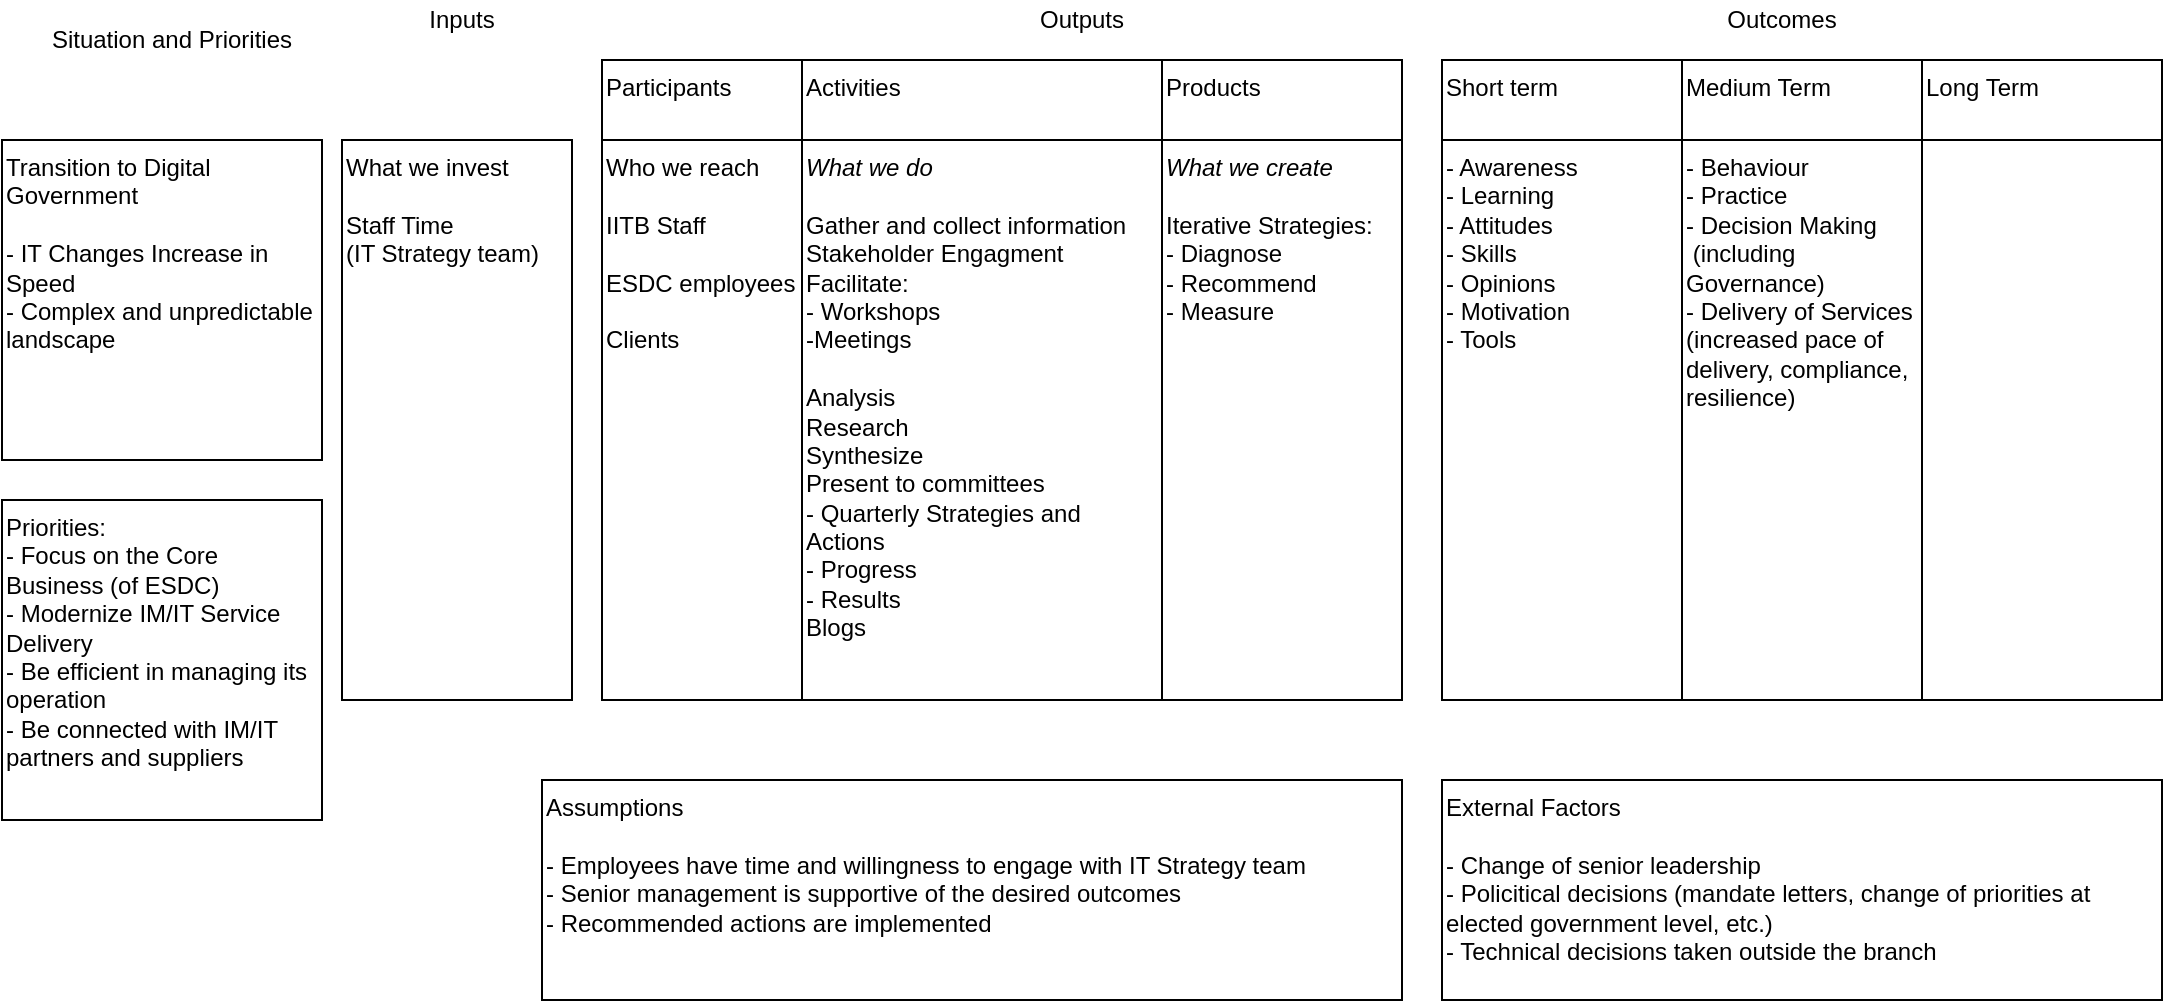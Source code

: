 <mxfile version="12.5.5" type="device"><diagram id="EQ4szpFrOxJotE3Y7JPc" name="Page-1"><mxGraphModel dx="1168" dy="725" grid="1" gridSize="10" guides="1" tooltips="1" connect="1" arrows="1" fold="1" page="1" pageScale="1" pageWidth="1100" pageHeight="850" math="0" shadow="0"><root><mxCell id="0"/><mxCell id="1" parent="0"/><mxCell id="oJLUnLORsRWkfMQ2rEZL-1" value="Situation and Priorities" style="text;html=1;strokeColor=none;fillColor=none;align=center;verticalAlign=middle;whiteSpace=wrap;rounded=0;" parent="1" vertex="1"><mxGeometry x="20" y="50" width="150" height="20" as="geometry"/></mxCell><mxCell id="oJLUnLORsRWkfMQ2rEZL-2" value="&lt;div&gt;Transition to Digital Government&lt;/div&gt;&lt;div&gt;&lt;br&gt;&lt;/div&gt;&lt;div&gt;- IT Changes Increase in Speed&lt;/div&gt;&lt;div&gt;- Complex and unpredictable landscape&lt;/div&gt;" style="whiteSpace=wrap;html=1;aspect=fixed;align=left;verticalAlign=top;" parent="1" vertex="1"><mxGeometry x="10" y="110" width="160" height="160" as="geometry"/></mxCell><mxCell id="oJLUnLORsRWkfMQ2rEZL-3" value="Inputs" style="text;html=1;strokeColor=none;fillColor=none;align=center;verticalAlign=middle;whiteSpace=wrap;rounded=0;" parent="1" vertex="1"><mxGeometry x="220" y="40" width="40" height="20" as="geometry"/></mxCell><mxCell id="oJLUnLORsRWkfMQ2rEZL-5" value="Outputs" style="text;html=1;strokeColor=none;fillColor=none;align=center;verticalAlign=middle;whiteSpace=wrap;rounded=0;" parent="1" vertex="1"><mxGeometry x="530" y="40" width="40" height="20" as="geometry"/></mxCell><mxCell id="oJLUnLORsRWkfMQ2rEZL-7" value="&lt;div&gt;&lt;i&gt;What we do&lt;/i&gt;&lt;/div&gt;&lt;div&gt;&lt;br&gt;&lt;/div&gt;&lt;div&gt;Gather and collect information&lt;/div&gt;&lt;div&gt;&lt;div&gt;Stakeholder Engagment&lt;/div&gt;&lt;div&gt;Facilitate:&lt;/div&gt;&lt;div&gt;- Workshops&lt;/div&gt;&lt;div&gt;-Meetings&lt;/div&gt;&lt;div&gt;&lt;br&gt;&lt;/div&gt;&lt;div&gt;Analysis&lt;/div&gt;&lt;/div&gt;&lt;div&gt;Research&lt;/div&gt;&lt;div&gt;Synthesize&lt;/div&gt;&lt;div&gt;Present to committees&lt;/div&gt;&lt;div&gt;- Quarterly Strategies and Actions&lt;/div&gt;&lt;div&gt;- Progress&lt;br&gt;&lt;/div&gt;&lt;div&gt;- Results&lt;br&gt;&lt;/div&gt;&lt;div&gt;Blogs&lt;br&gt;&lt;/div&gt;" style="rounded=0;whiteSpace=wrap;html=1;align=left;verticalAlign=top;" parent="1" vertex="1"><mxGeometry x="410" y="110" width="180" height="280" as="geometry"/></mxCell><mxCell id="oJLUnLORsRWkfMQ2rEZL-9" value="&lt;div&gt;&lt;i&gt;What we create&lt;/i&gt;&lt;br&gt;&lt;/div&gt;&lt;div&gt;&lt;br&gt;&lt;/div&gt;&lt;div&gt;Iterative Strategies:&lt;/div&gt;&lt;div&gt;- Diagnose&lt;/div&gt;&lt;div&gt;- Recommend&lt;/div&gt;&lt;div&gt;- Measure&lt;br&gt;&lt;/div&gt;" style="rounded=0;whiteSpace=wrap;html=1;align=left;verticalAlign=top;" parent="1" vertex="1"><mxGeometry x="590" y="110" width="120" height="280" as="geometry"/></mxCell><mxCell id="oJLUnLORsRWkfMQ2rEZL-10" value="&lt;div&gt;Assumptions&lt;/div&gt;&lt;div&gt;&lt;br&gt;&lt;/div&gt;&lt;div&gt;- Employees have time and willingness to engage with IT Strategy team&lt;/div&gt;&lt;div&gt;- Senior management is supportive of the desired outcomes&lt;/div&gt;&lt;div&gt;- Recommended actions are implemented&lt;br&gt;&lt;/div&gt;" style="rounded=0;whiteSpace=wrap;html=1;align=left;verticalAlign=top;" parent="1" vertex="1"><mxGeometry x="280" y="430" width="430" height="110" as="geometry"/></mxCell><mxCell id="oJLUnLORsRWkfMQ2rEZL-11" value="Outcomes" style="text;html=1;strokeColor=none;fillColor=none;align=center;verticalAlign=middle;whiteSpace=wrap;rounded=0;" parent="1" vertex="1"><mxGeometry x="880" y="40" width="40" height="20" as="geometry"/></mxCell><mxCell id="oJLUnLORsRWkfMQ2rEZL-12" value="&lt;div&gt;- Awareness&lt;/div&gt;&lt;div&gt;- Learning&lt;/div&gt;&lt;div&gt;- Attitudes&lt;/div&gt;&lt;div&gt;- Skills&lt;/div&gt;&lt;div&gt;- Opinions&lt;/div&gt;&lt;div&gt;- Motivation&lt;/div&gt;&lt;div&gt;- Tools&lt;br&gt;&lt;/div&gt;" style="rounded=0;whiteSpace=wrap;html=1;align=left;verticalAlign=top;" parent="1" vertex="1"><mxGeometry x="730" y="110" width="120" height="280" as="geometry"/></mxCell><mxCell id="oJLUnLORsRWkfMQ2rEZL-14" value="&lt;div&gt;- Behaviour&lt;/div&gt;&lt;div&gt;- Practice&lt;/div&gt;&lt;div&gt;- Decision Making&lt;/div&gt;&lt;div&gt;&amp;nbsp;(including Governance)&lt;/div&gt;&lt;div&gt;- Delivery of Services&lt;/div&gt;&lt;div&gt;(increased pace of delivery, compliance, resilience)&lt;br&gt;&lt;/div&gt;" style="rounded=0;whiteSpace=wrap;html=1;align=left;verticalAlign=top;" parent="1" vertex="1"><mxGeometry x="850" y="110" width="120" height="280" as="geometry"/></mxCell><mxCell id="oJLUnLORsRWkfMQ2rEZL-15" value="&lt;div&gt;External Factors&lt;/div&gt;&lt;div&gt;&lt;br&gt;&lt;/div&gt;&lt;div&gt;- Change of senior leadership&lt;/div&gt;&lt;div&gt;- Policitical decisions (mandate letters, change of priorities at elected government level, etc.)&lt;/div&gt;&lt;div&gt;- Technical decisions taken outside the branch&lt;br&gt;&lt;/div&gt;" style="rounded=0;whiteSpace=wrap;html=1;align=left;verticalAlign=top;" parent="1" vertex="1"><mxGeometry x="730" y="430" width="360" height="110" as="geometry"/></mxCell><mxCell id="WxXnz6MyLfh24RmvmNZ0-1" value="&lt;div&gt;Priorities:&lt;/div&gt;&lt;div&gt;- Focus on the Core Business (of ESDC)&lt;/div&gt;&lt;div&gt;- Modernize IM/IT Service Delivery&lt;/div&gt;&lt;div&gt;- Be efficient in managing its operation&lt;/div&gt;&lt;div&gt;- Be connected with IM/IT partners and suppliers&lt;br&gt;&lt;/div&gt;" style="whiteSpace=wrap;html=1;aspect=fixed;align=left;verticalAlign=top;" vertex="1" parent="1"><mxGeometry x="10" y="290" width="160" height="160" as="geometry"/></mxCell><mxCell id="WxXnz6MyLfh24RmvmNZ0-2" value="" style="rounded=0;whiteSpace=wrap;html=1;align=left;verticalAlign=top;" vertex="1" parent="1"><mxGeometry x="970" y="110" width="120" height="280" as="geometry"/></mxCell><mxCell id="WxXnz6MyLfh24RmvmNZ0-3" value="Short term" style="rounded=0;whiteSpace=wrap;html=1;align=left;verticalAlign=top;" vertex="1" parent="1"><mxGeometry x="730" y="70" width="120" height="40" as="geometry"/></mxCell><mxCell id="WxXnz6MyLfh24RmvmNZ0-4" value="Medium Term" style="rounded=0;whiteSpace=wrap;html=1;align=left;verticalAlign=top;" vertex="1" parent="1"><mxGeometry x="850" y="70" width="120" height="40" as="geometry"/></mxCell><mxCell id="WxXnz6MyLfh24RmvmNZ0-5" value="Long Term" style="rounded=0;whiteSpace=wrap;html=1;align=left;verticalAlign=top;" vertex="1" parent="1"><mxGeometry x="970" y="70" width="120" height="40" as="geometry"/></mxCell><mxCell id="WxXnz6MyLfh24RmvmNZ0-7" value="Activities" style="rounded=0;whiteSpace=wrap;html=1;align=left;verticalAlign=top;" vertex="1" parent="1"><mxGeometry x="410" y="70" width="180" height="40" as="geometry"/></mxCell><mxCell id="WxXnz6MyLfh24RmvmNZ0-8" value="Products" style="rounded=0;whiteSpace=wrap;html=1;align=left;verticalAlign=top;" vertex="1" parent="1"><mxGeometry x="590" y="70" width="120" height="40" as="geometry"/></mxCell><mxCell id="WxXnz6MyLfh24RmvmNZ0-9" value="&lt;div&gt;What we invest&lt;/div&gt;&lt;div&gt;&lt;br&gt;&lt;/div&gt;&lt;div&gt;Staff Time&lt;/div&gt;&lt;div&gt;(IT Strategy team)&lt;br&gt;&lt;/div&gt;" style="rounded=0;whiteSpace=wrap;html=1;align=left;verticalAlign=top;" vertex="1" parent="1"><mxGeometry x="180" y="110" width="115" height="280" as="geometry"/></mxCell><mxCell id="WxXnz6MyLfh24RmvmNZ0-10" value="Participants" style="rounded=0;whiteSpace=wrap;html=1;align=left;verticalAlign=top;" vertex="1" parent="1"><mxGeometry x="310" y="70" width="100" height="40" as="geometry"/></mxCell><mxCell id="WxXnz6MyLfh24RmvmNZ0-11" value="&lt;div&gt;Who we reach&lt;/div&gt;&lt;div&gt;&lt;br&gt;&lt;/div&gt;&lt;div&gt;IITB Staff&lt;/div&gt;&lt;div&gt;&lt;br&gt;&lt;/div&gt;&lt;div&gt;ESDC employees&lt;/div&gt;&lt;div&gt;&lt;br&gt;&lt;/div&gt;&lt;div&gt;Clients&lt;br&gt;&lt;/div&gt;" style="rounded=0;whiteSpace=wrap;html=1;align=left;verticalAlign=top;" vertex="1" parent="1"><mxGeometry x="310" y="110" width="100" height="280" as="geometry"/></mxCell></root></mxGraphModel></diagram></mxfile>
